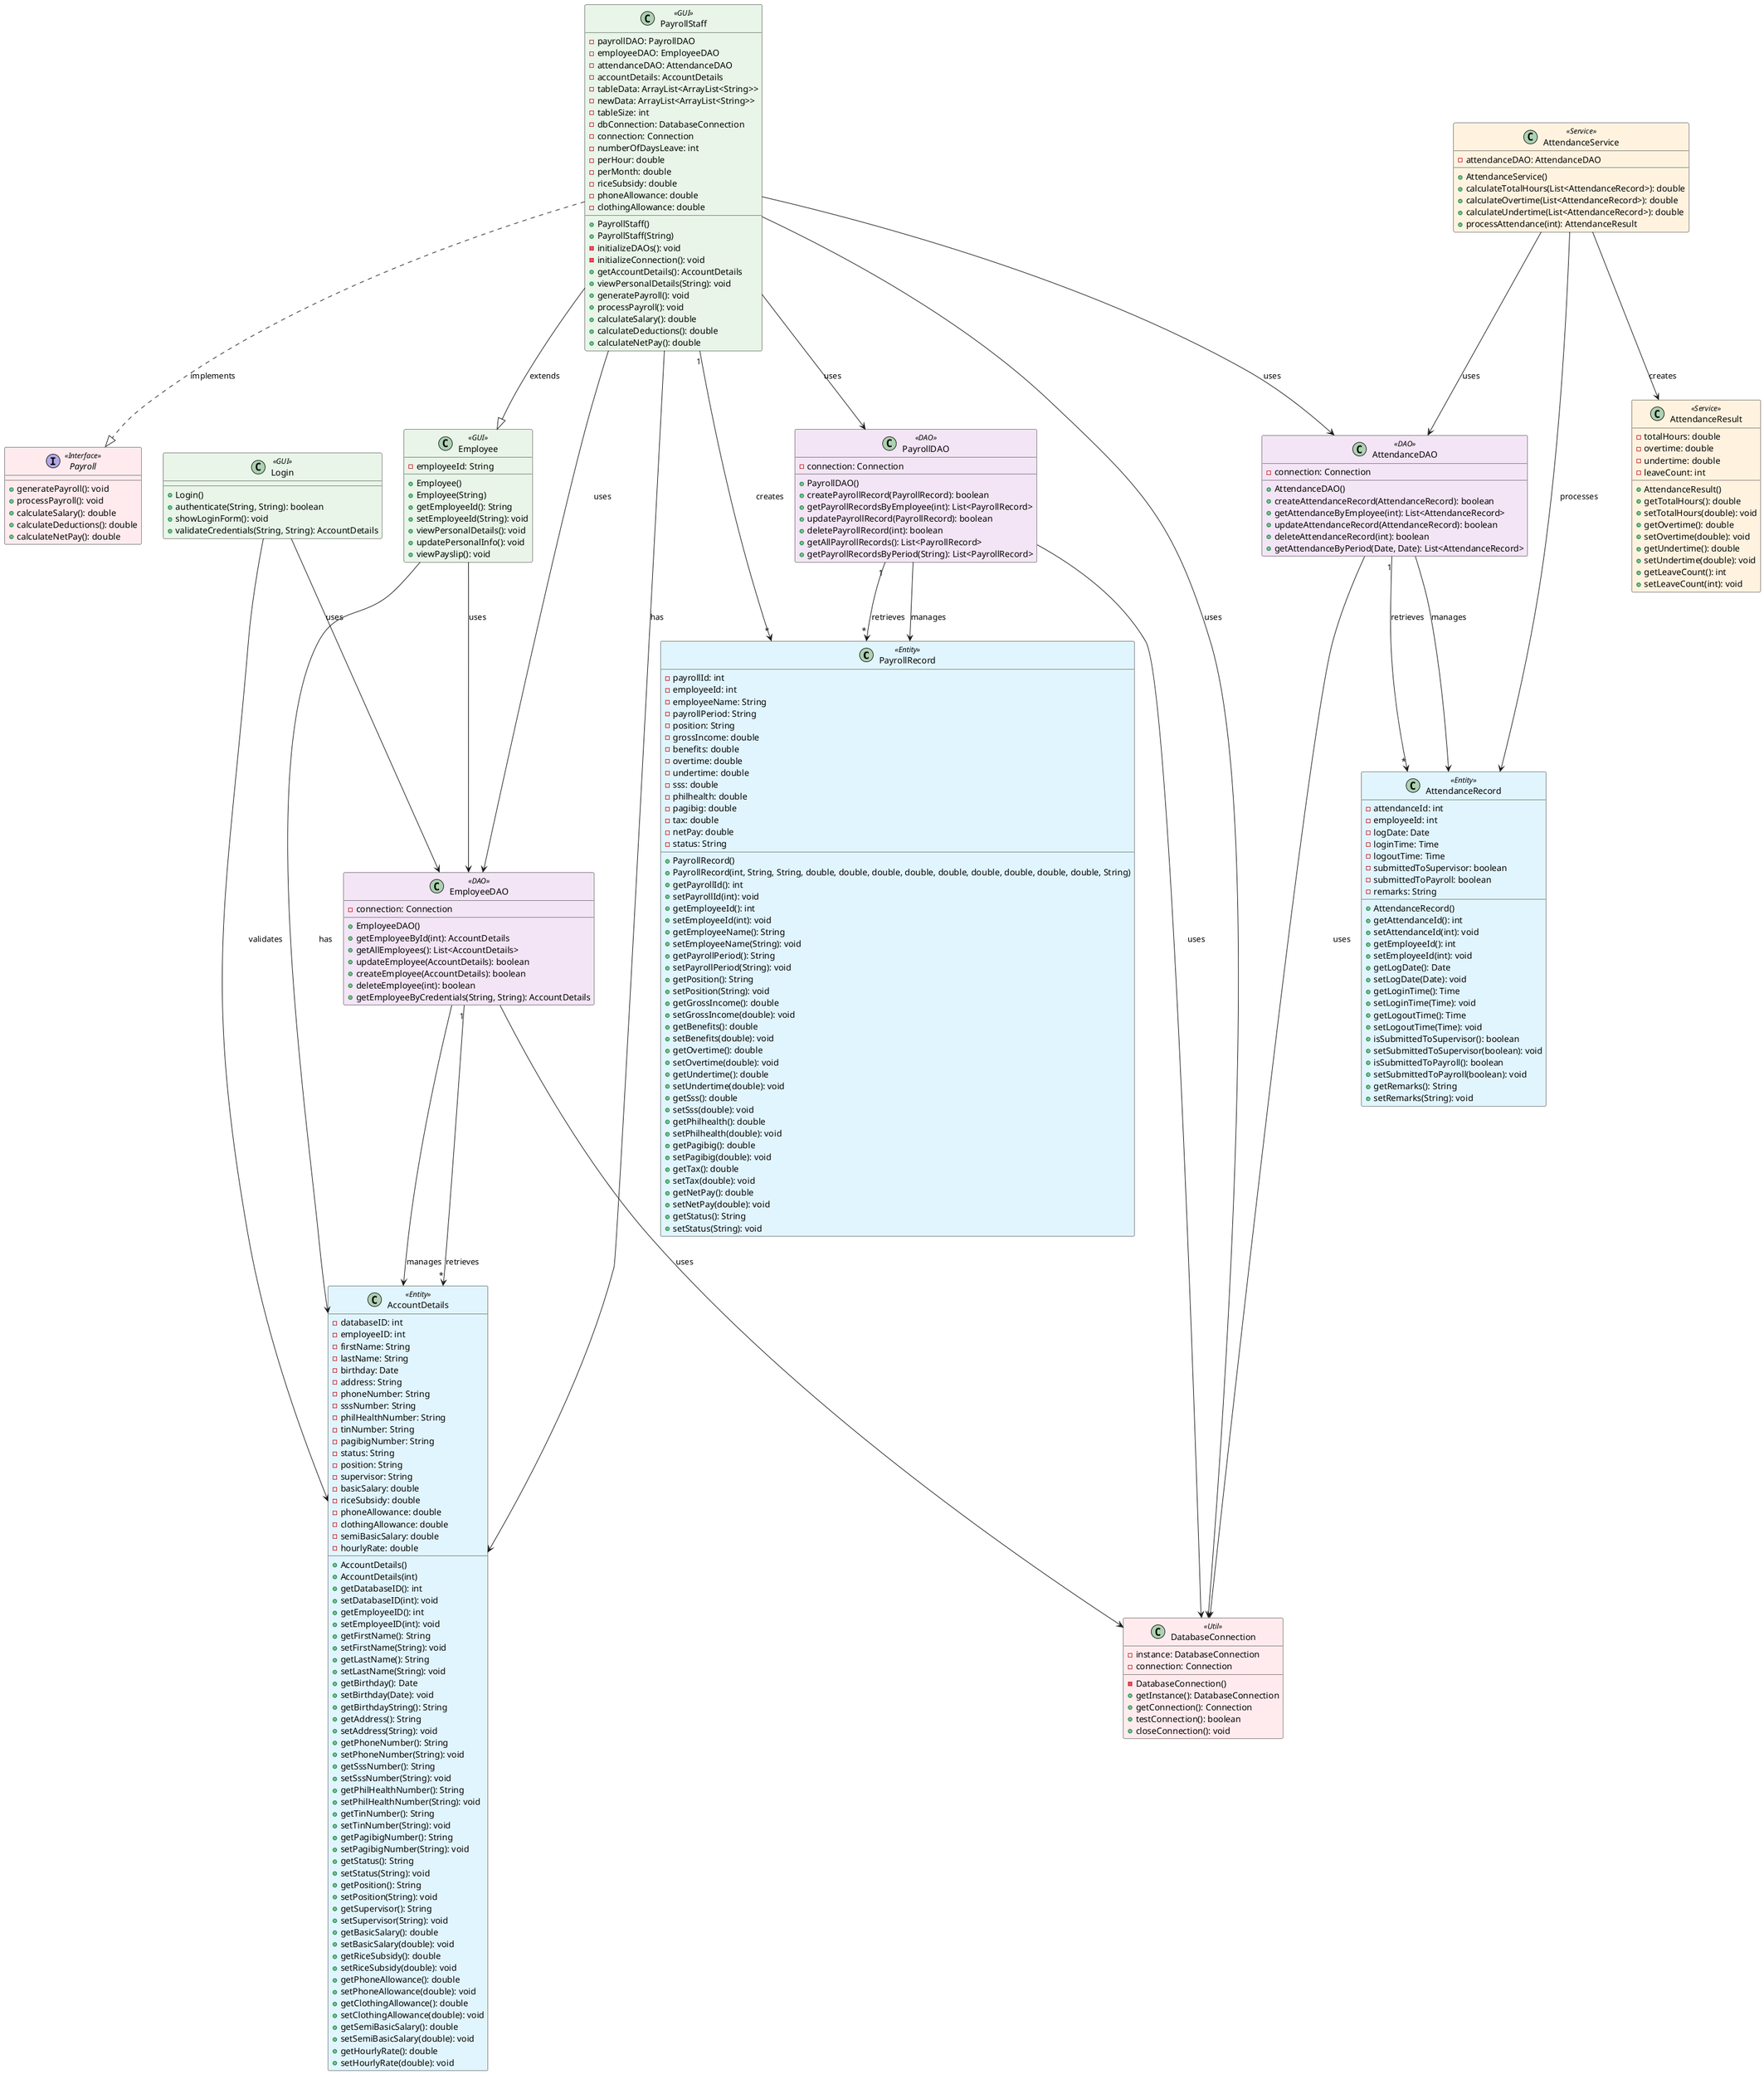 @startuml
!define ENTITY_COLOR #E1F5FE
!define DAO_COLOR #F3E5F5
!define GUI_COLOR #E8F5E8
!define SERVICE_COLOR #FFF3E0
!define UTIL_COLOR #FFEBEE

' Model Classes
class PayrollRecord <<Entity>> ENTITY_COLOR {
    - payrollId: int
    - employeeId: int
    - employeeName: String
    - payrollPeriod: String
    - position: String
    - grossIncome: double
    - benefits: double
    - overtime: double
    - undertime: double
    - sss: double
    - philhealth: double
    - pagibig: double
    - tax: double
    - netPay: double
    - status: String
    + PayrollRecord()
    + PayrollRecord(int, String, String, double, double, double, double, double, double, double, double, double, String)
    + getPayrollId(): int
    + setPayrollId(int): void
    + getEmployeeId(): int
    + setEmployeeId(int): void
    + getEmployeeName(): String
    + setEmployeeName(String): void
    + getPayrollPeriod(): String
    + setPayrollPeriod(String): void
    + getPosition(): String
    + setPosition(String): void
    + getGrossIncome(): double
    + setGrossIncome(double): void
    + getBenefits(): double
    + setBenefits(double): void
    + getOvertime(): double
    + setOvertime(double): void
    + getUndertime(): double
    + setUndertime(double): void
    + getSss(): double
    + setSss(double): void
    + getPhilhealth(): double
    + setPhilhealth(double): void
    + getPagibig(): double
    + setPagibig(double): void
    + getTax(): double
    + setTax(double): void
    + getNetPay(): double
    + setNetPay(double): void
    + getStatus(): String
    + setStatus(String): void
}

class AccountDetails <<Entity>> ENTITY_COLOR {
    - databaseID: int
    - employeeID: int
    - firstName: String
    - lastName: String
    - birthday: Date
    - address: String
    - phoneNumber: String
    - sssNumber: String
    - philHealthNumber: String
    - tinNumber: String
    - pagibigNumber: String
    - status: String
    - position: String
    - supervisor: String
    - basicSalary: double
    - riceSubsidy: double
    - phoneAllowance: double
    - clothingAllowance: double
    - semiBasicSalary: double
    - hourlyRate: double
    + AccountDetails()
    + AccountDetails(int)
    + getDatabaseID(): int
    + setDatabaseID(int): void
    + getEmployeeID(): int
    + setEmployeeID(int): void
    + getFirstName(): String
    + setFirstName(String): void
    + getLastName(): String
    + setLastName(String): void
    + getBirthday(): Date
    + setBirthday(Date): void
    + getBirthdayString(): String
    + getAddress(): String
    + setAddress(String): void
    + getPhoneNumber(): String
    + setPhoneNumber(String): void
    + getSssNumber(): String
    + setSssNumber(String): void
    + getPhilHealthNumber(): String
    + setPhilHealthNumber(String): void
    + getTinNumber(): String
    + setTinNumber(String): void
    + getPagibigNumber(): String
    + setPagibigNumber(String): void
    + getStatus(): String
    + setStatus(String): void
    + getPosition(): String
    + setPosition(String): void
    + getSupervisor(): String
    + setSupervisor(String): void
    + getBasicSalary(): double
    + setBasicSalary(double): void
    + getRiceSubsidy(): double
    + setRiceSubsidy(double): void
    + getPhoneAllowance(): double
    + setPhoneAllowance(double): void
    + getClothingAllowance(): double
    + setClothingAllowance(double): void
    + getSemiBasicSalary(): double
    + setSemiBasicSalary(double): void
    + getHourlyRate(): double
    + setHourlyRate(double): void
}

class AttendanceRecord <<Entity>> ENTITY_COLOR {
    - attendanceId: int
    - employeeId: int
    - logDate: Date
    - loginTime: Time
    - logoutTime: Time
    - submittedToSupervisor: boolean
    - submittedToPayroll: boolean
    - remarks: String
    + AttendanceRecord()
    + getAttendanceId(): int
    + setAttendanceId(int): void
    + getEmployeeId(): int
    + setEmployeeId(int): void
    + getLogDate(): Date
    + setLogDate(Date): void
    + getLoginTime(): Time
    + setLoginTime(Time): void
    + getLogoutTime(): Time
    + setLogoutTime(Time): void
    + isSubmittedToSupervisor(): boolean
    + setSubmittedToSupervisor(boolean): void
    + isSubmittedToPayroll(): boolean
    + setSubmittedToPayroll(boolean): void
    + getRemarks(): String
    + setRemarks(String): void
}

' DAO Classes
class PayrollDAO <<DAO>> DAO_COLOR {
    - connection: Connection
    + PayrollDAO()
    + createPayrollRecord(PayrollRecord): boolean
    + getPayrollRecordsByEmployee(int): List<PayrollRecord>
    + updatePayrollRecord(PayrollRecord): boolean
    + deletePayrollRecord(int): boolean
    + getAllPayrollRecords(): List<PayrollRecord>
    + getPayrollRecordsByPeriod(String): List<PayrollRecord>
}

class EmployeeDAO <<DAO>> DAO_COLOR {
    - connection: Connection
    + EmployeeDAO()
    + getEmployeeById(int): AccountDetails
    + getAllEmployees(): List<AccountDetails>
    + updateEmployee(AccountDetails): boolean
    + createEmployee(AccountDetails): boolean
    + deleteEmployee(int): boolean
    + getEmployeeByCredentials(String, String): AccountDetails
}

class AttendanceDAO <<DAO>> DAO_COLOR {
    - connection: Connection
    + AttendanceDAO()
    + createAttendanceRecord(AttendanceRecord): boolean
    + getAttendanceByEmployee(int): List<AttendanceRecord>
    + updateAttendanceRecord(AttendanceRecord): boolean
    + deleteAttendanceRecord(int): boolean
    + getAttendanceByPeriod(Date, Date): List<AttendanceRecord>
}

' GUI Classes
class Login <<GUI>> GUI_COLOR {
    + Login()
    + authenticate(String, String): boolean
    + showLoginForm(): void
    + validateCredentials(String, String): AccountDetails
}

class Employee <<GUI>> GUI_COLOR {
    - employeeId: String
    + Employee()
    + Employee(String)
    + getEmployeeId(): String
    + setEmployeeId(String): void
    + viewPersonalDetails(): void
    + updatePersonalInfo(): void
    + viewPayslip(): void
}

class PayrollStaff <<GUI>> GUI_COLOR {
    - payrollDAO: PayrollDAO
    - employeeDAO: EmployeeDAO
    - attendanceDAO: AttendanceDAO
    - accountDetails: AccountDetails
    - tableData: ArrayList<ArrayList<String>>
    - newData: ArrayList<ArrayList<String>>
    - tableSize: int
    - dbConnection: DatabaseConnection
    - connection: Connection
    - numberOfDaysLeave: int
    - perHour: double
    - perMonth: double
    - riceSubsidy: double
    - phoneAllowance: double
    - clothingAllowance: double
    + PayrollStaff()
    + PayrollStaff(String)
    - initializeDAOs(): void
    - initializeConnection(): void
    + getAccountDetails(): AccountDetails
    + viewPersonalDetails(String): void
    + generatePayroll(): void
    + processPayroll(): void
    + calculateSalary(): double
    + calculateDeductions(): double
    + calculateNetPay(): double
}

' Service Classes
class AttendanceService <<Service>> SERVICE_COLOR {
    - attendanceDAO: AttendanceDAO
    + AttendanceService()
    + calculateTotalHours(List<AttendanceRecord>): double
    + calculateOvertime(List<AttendanceRecord>): double
    + calculateUndertime(List<AttendanceRecord>): double
    + processAttendance(int): AttendanceResult
}

class AttendanceResult <<Service>> SERVICE_COLOR {
    - totalHours: double
    - overtime: double
    - undertime: double
    - leaveCount: int
    + AttendanceResult()
    + getTotalHours(): double
    + setTotalHours(double): void
    + getOvertime(): double
    + setOvertime(double): void
    + getUndertime(): double
    + setUndertime(double): void
    + getLeaveCount(): int
    + setLeaveCount(int): void
}

' Utility Classes
class DatabaseConnection <<Util>> UTIL_COLOR {
    - instance: DatabaseConnection
    - connection: Connection
    - DatabaseConnection()
    + getInstance(): DatabaseConnection
    + getConnection(): Connection
    + testConnection(): boolean
    + closeConnection(): void
}

interface Payroll <<Interface>> UTIL_COLOR {
    + generatePayroll(): void
    + processPayroll(): void
    + calculateSalary(): double
    + calculateDeductions(): double
    + calculateNetPay(): double
}

' Relationships
PayrollStaff --|> Employee : extends
PayrollStaff ..|> Payroll : implements
PayrollStaff --> PayrollDAO : uses
PayrollStaff --> EmployeeDAO : uses
PayrollStaff --> AttendanceDAO : uses
PayrollStaff --> AccountDetails : has
PayrollStaff --> DatabaseConnection : uses

Employee --> AccountDetails : has
Employee --> EmployeeDAO : uses

PayrollDAO --> PayrollRecord : manages
PayrollDAO --> DatabaseConnection : uses
EmployeeDAO --> AccountDetails : manages
EmployeeDAO --> DatabaseConnection : uses
AttendanceDAO --> AttendanceRecord : manages
AttendanceDAO --> DatabaseConnection : uses

AttendanceService --> AttendanceDAO : uses
AttendanceService --> AttendanceResult : creates
AttendanceService --> AttendanceRecord : processes

Login --> EmployeeDAO : uses
Login --> AccountDetails : validates

PayrollStaff "1" --> "*" PayrollRecord : creates
EmployeeDAO "1" --> "*" AccountDetails : retrieves
AttendanceDAO "1" --> "*" AttendanceRecord : retrieves
PayrollDAO "1" --> "*" PayrollRecord : retrieves

@enduml
